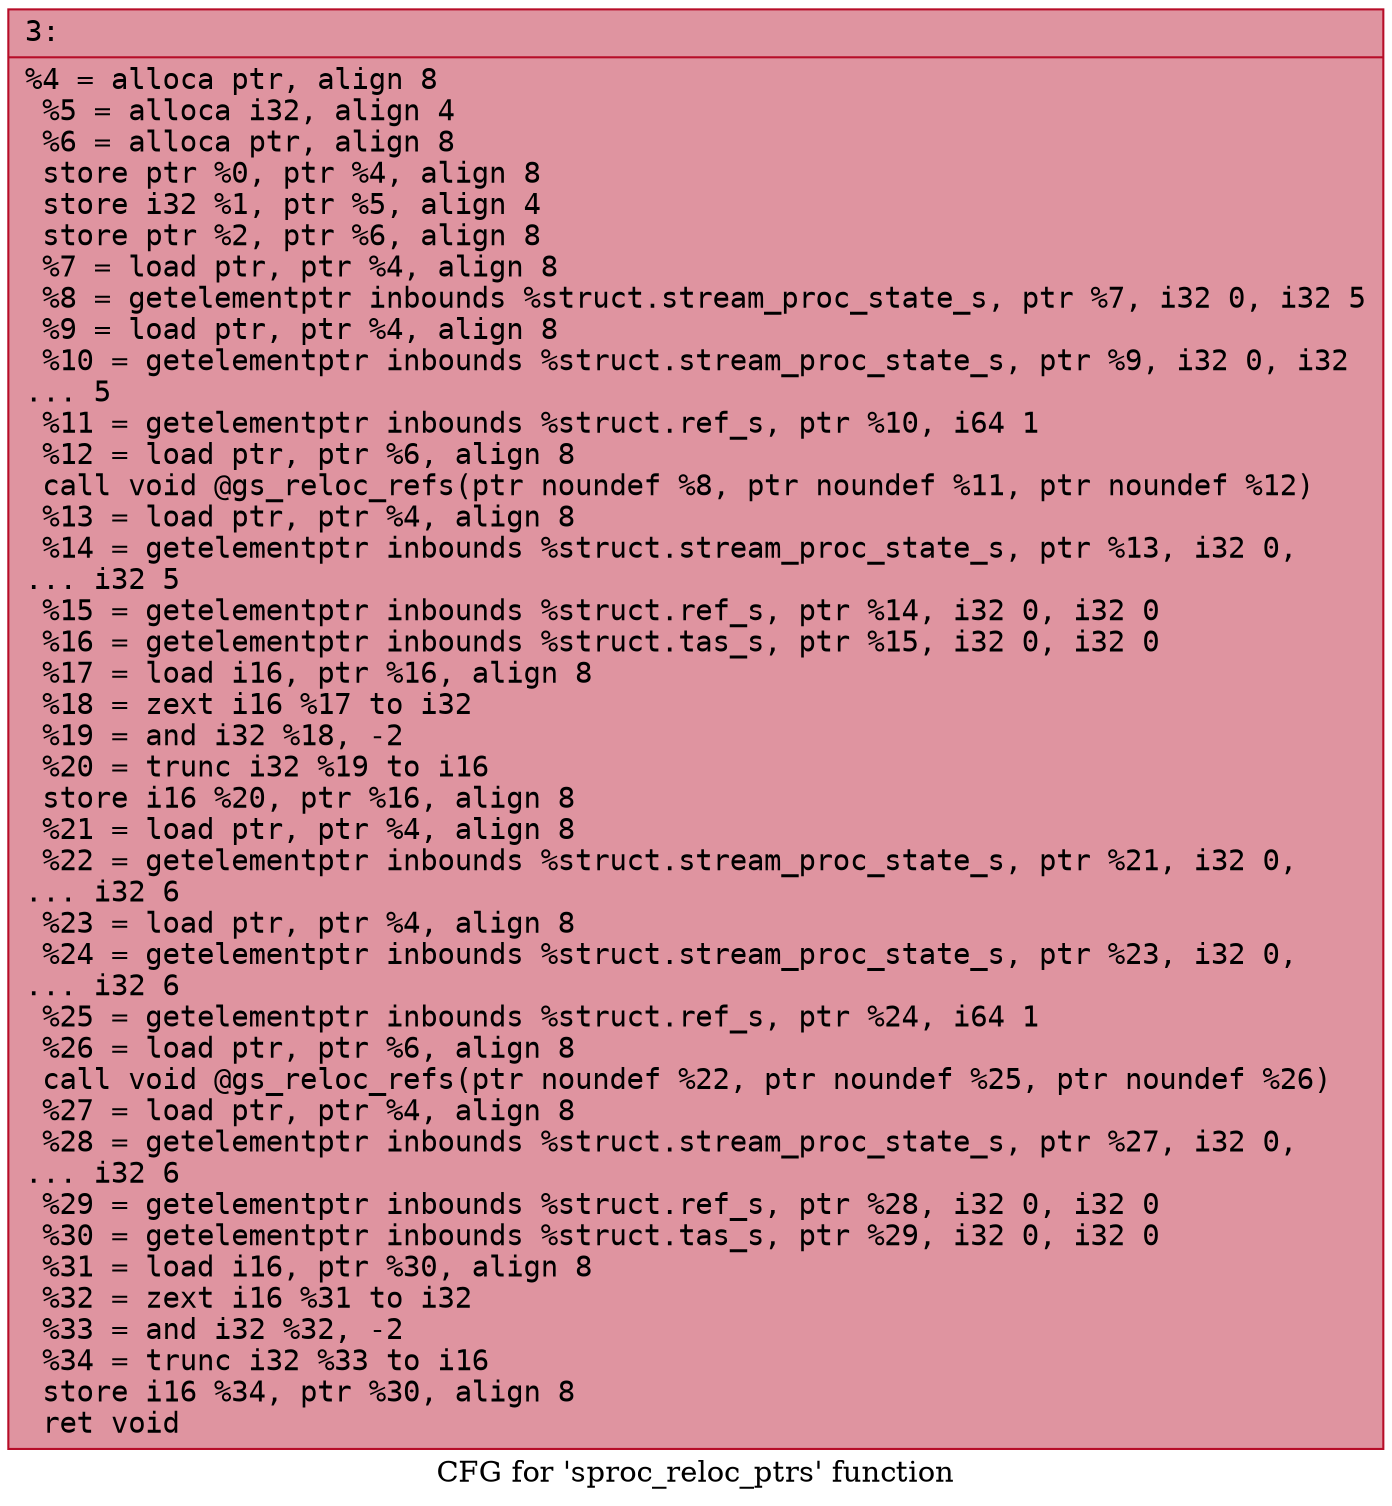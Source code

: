 digraph "CFG for 'sproc_reloc_ptrs' function" {
	label="CFG for 'sproc_reloc_ptrs' function";

	Node0x6000029e40a0 [shape=record,color="#b70d28ff", style=filled, fillcolor="#b70d2870" fontname="Courier",label="{3:\l|  %4 = alloca ptr, align 8\l  %5 = alloca i32, align 4\l  %6 = alloca ptr, align 8\l  store ptr %0, ptr %4, align 8\l  store i32 %1, ptr %5, align 4\l  store ptr %2, ptr %6, align 8\l  %7 = load ptr, ptr %4, align 8\l  %8 = getelementptr inbounds %struct.stream_proc_state_s, ptr %7, i32 0, i32 5\l  %9 = load ptr, ptr %4, align 8\l  %10 = getelementptr inbounds %struct.stream_proc_state_s, ptr %9, i32 0, i32\l... 5\l  %11 = getelementptr inbounds %struct.ref_s, ptr %10, i64 1\l  %12 = load ptr, ptr %6, align 8\l  call void @gs_reloc_refs(ptr noundef %8, ptr noundef %11, ptr noundef %12)\l  %13 = load ptr, ptr %4, align 8\l  %14 = getelementptr inbounds %struct.stream_proc_state_s, ptr %13, i32 0,\l... i32 5\l  %15 = getelementptr inbounds %struct.ref_s, ptr %14, i32 0, i32 0\l  %16 = getelementptr inbounds %struct.tas_s, ptr %15, i32 0, i32 0\l  %17 = load i16, ptr %16, align 8\l  %18 = zext i16 %17 to i32\l  %19 = and i32 %18, -2\l  %20 = trunc i32 %19 to i16\l  store i16 %20, ptr %16, align 8\l  %21 = load ptr, ptr %4, align 8\l  %22 = getelementptr inbounds %struct.stream_proc_state_s, ptr %21, i32 0,\l... i32 6\l  %23 = load ptr, ptr %4, align 8\l  %24 = getelementptr inbounds %struct.stream_proc_state_s, ptr %23, i32 0,\l... i32 6\l  %25 = getelementptr inbounds %struct.ref_s, ptr %24, i64 1\l  %26 = load ptr, ptr %6, align 8\l  call void @gs_reloc_refs(ptr noundef %22, ptr noundef %25, ptr noundef %26)\l  %27 = load ptr, ptr %4, align 8\l  %28 = getelementptr inbounds %struct.stream_proc_state_s, ptr %27, i32 0,\l... i32 6\l  %29 = getelementptr inbounds %struct.ref_s, ptr %28, i32 0, i32 0\l  %30 = getelementptr inbounds %struct.tas_s, ptr %29, i32 0, i32 0\l  %31 = load i16, ptr %30, align 8\l  %32 = zext i16 %31 to i32\l  %33 = and i32 %32, -2\l  %34 = trunc i32 %33 to i16\l  store i16 %34, ptr %30, align 8\l  ret void\l}"];
}

